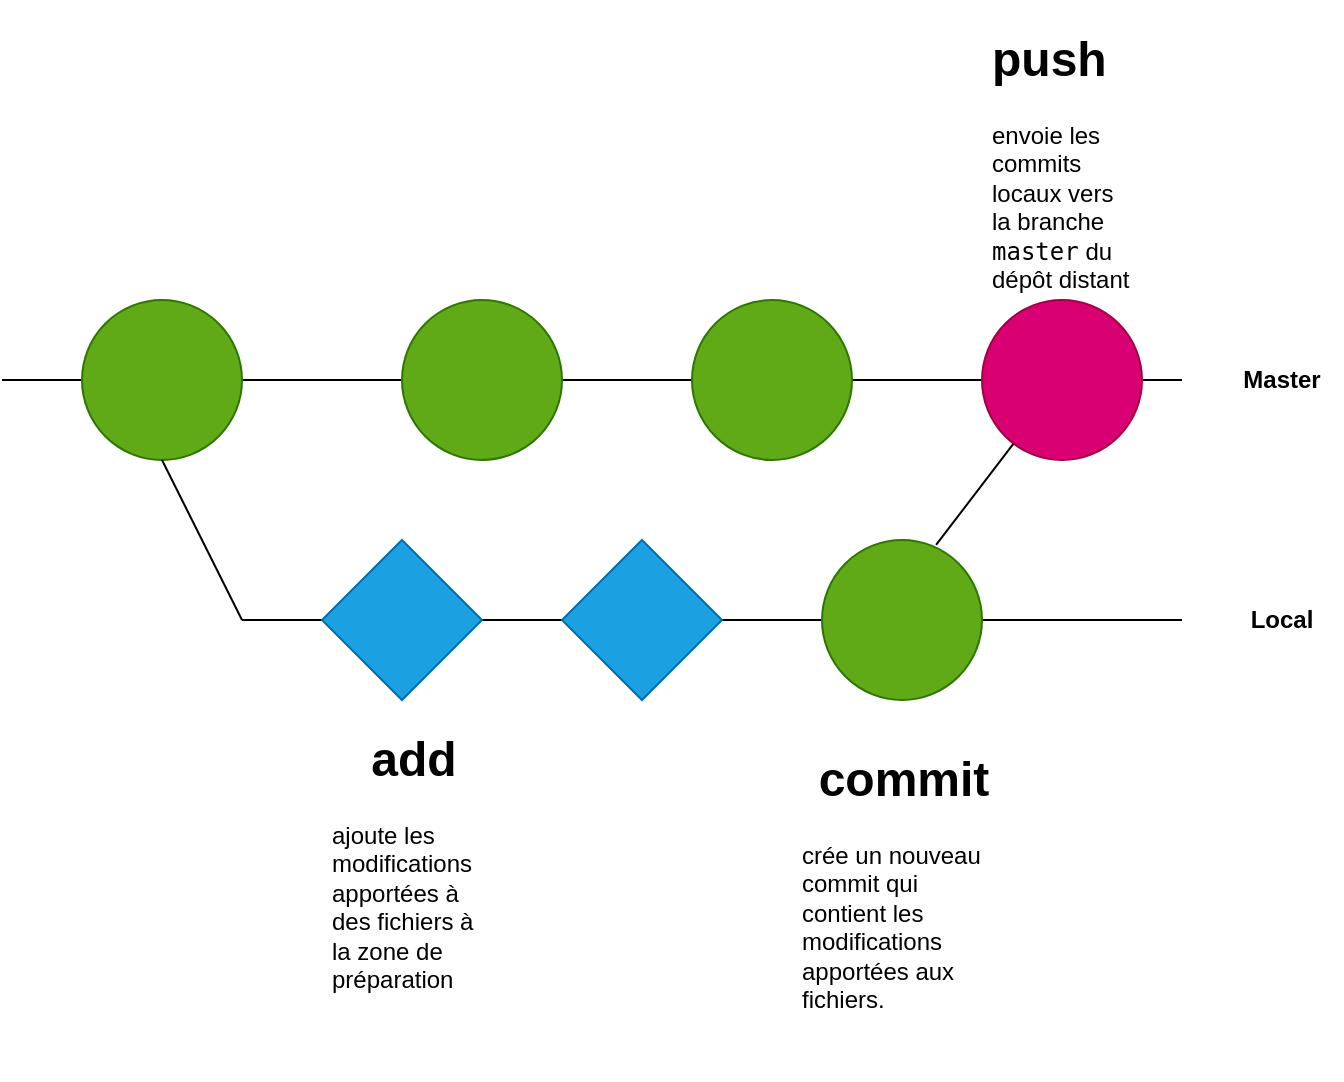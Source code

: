 <mxfile version="20.5.3" type="embed"><diagram id="wkH_lsjn6N1nRvHEFvS2" name="Page-1"><mxGraphModel dx="462" dy="1693" grid="1" gridSize="10" guides="1" tooltips="1" connect="1" arrows="1" fold="1" page="1" pageScale="1" pageWidth="850" pageHeight="1100" math="0" shadow="0"><root><mxCell id="0"/><mxCell id="1" parent="0"/><mxCell id="3" value="" style="endArrow=none;html=1;rounded=0;" parent="1" edge="1"><mxGeometry width="50" height="50" relative="1" as="geometry"><mxPoint y="120" as="sourcePoint"/><mxPoint x="590" y="120" as="targetPoint"/></mxGeometry></mxCell><mxCell id="2" value="" style="ellipse;whiteSpace=wrap;html=1;aspect=fixed;fillColor=#60a917;fontColor=#ffffff;strokeColor=#2D7600;" parent="1" vertex="1"><mxGeometry x="40" y="80" width="80" height="80" as="geometry"/></mxCell><mxCell id="6" value="&lt;b&gt;Master&lt;/b&gt;" style="text;html=1;strokeColor=none;fillColor=none;align=center;verticalAlign=middle;whiteSpace=wrap;rounded=0;" parent="1" vertex="1"><mxGeometry x="610" y="105" width="60" height="30" as="geometry"/></mxCell><mxCell id="10" value="" style="group" parent="1" vertex="1" connectable="0"><mxGeometry x="120" y="240" width="470" as="geometry"/></mxCell><mxCell id="7" value="" style="endArrow=none;html=1;rounded=0;exitX=0.5;exitY=1;exitDx=0;exitDy=0;" parent="10" source="2" edge="1"><mxGeometry width="50" height="50" relative="1" as="geometry"><mxPoint x="13.429" y="60" as="sourcePoint"/><mxPoint as="targetPoint"/></mxGeometry></mxCell><mxCell id="8" value="" style="endArrow=none;html=1;rounded=0;" parent="10" edge="1"><mxGeometry width="50" height="50" relative="1" as="geometry"><mxPoint as="sourcePoint"/><mxPoint x="470.0" as="targetPoint"/></mxGeometry></mxCell><mxCell id="11" value="&lt;b&gt;Local&lt;/b&gt;" style="text;html=1;strokeColor=none;fillColor=none;align=center;verticalAlign=middle;whiteSpace=wrap;rounded=0;" parent="1" vertex="1"><mxGeometry x="610" y="225" width="60" height="30" as="geometry"/></mxCell><mxCell id="12" value="" style="ellipse;whiteSpace=wrap;html=1;aspect=fixed;fillColor=#60a917;fontColor=#ffffff;strokeColor=#2D7600;" parent="1" vertex="1"><mxGeometry x="200" y="80" width="80" height="80" as="geometry"/></mxCell><mxCell id="13" value="" style="rhombus;whiteSpace=wrap;html=1;fillColor=#1ba1e2;fontColor=#ffffff;strokeColor=#006EAF;fontStyle=1" parent="1" vertex="1"><mxGeometry x="160" y="200" width="80" height="80" as="geometry"/></mxCell><mxCell id="15" value="&lt;h1 style=&quot;text-align: center;&quot;&gt;add&lt;/h1&gt;&lt;p&gt;&lt;span style=&quot;&quot;&gt;ajoute les modifications apportées à des fichiers à la zone de préparation&lt;/span&gt;&lt;br&gt;&lt;/p&gt;" style="text;html=1;strokeColor=none;fillColor=none;spacing=5;spacingTop=-20;whiteSpace=wrap;overflow=hidden;rounded=0;" parent="1" vertex="1"><mxGeometry x="160" y="290" width="90" height="140" as="geometry"/></mxCell><mxCell id="16" value="" style="rhombus;whiteSpace=wrap;html=1;fillColor=#1ba1e2;fontColor=#ffffff;strokeColor=#006EAF;" parent="1" vertex="1"><mxGeometry x="280" y="200" width="80" height="80" as="geometry"/></mxCell><mxCell id="18" value="" style="ellipse;whiteSpace=wrap;html=1;aspect=fixed;fillColor=#60a917;fontColor=#ffffff;strokeColor=#2D7600;" parent="1" vertex="1"><mxGeometry x="410" y="200" width="80" height="80" as="geometry"/></mxCell><mxCell id="19" value="&lt;h1 style=&quot;text-align: center;&quot;&gt;commit&lt;/h1&gt;&lt;p&gt;&lt;span style=&quot;&quot;&gt;crée un nouveau commit qui contient les modifications apportées aux fichiers. &lt;/span&gt;&lt;br&gt;&lt;/p&gt;" style="text;html=1;strokeColor=none;fillColor=none;spacing=5;spacingTop=-20;whiteSpace=wrap;overflow=hidden;rounded=0;" parent="1" vertex="1"><mxGeometry x="395" y="300" width="110" height="170" as="geometry"/></mxCell><mxCell id="20" value="" style="ellipse;whiteSpace=wrap;html=1;aspect=fixed;fillColor=#d80073;fontColor=#ffffff;strokeColor=#A50040;" vertex="1" parent="1"><mxGeometry x="490" y="80" width="80" height="80" as="geometry"/></mxCell><mxCell id="23" value="" style="endArrow=none;html=1;rounded=0;exitX=0.713;exitY=0.031;exitDx=0;exitDy=0;exitPerimeter=0;" edge="1" parent="1" source="18" target="20"><mxGeometry width="50" height="50" relative="1" as="geometry"><mxPoint x="530" y="230" as="sourcePoint"/><mxPoint x="580" y="180" as="targetPoint"/></mxGeometry></mxCell><mxCell id="24" value="" style="ellipse;whiteSpace=wrap;html=1;aspect=fixed;fillColor=#60a917;fontColor=#ffffff;strokeColor=#2D7600;" vertex="1" parent="1"><mxGeometry x="345" y="80" width="80" height="80" as="geometry"/></mxCell><mxCell id="25" value="&lt;h1&gt;push&lt;/h1&gt;&lt;p&gt;&lt;span style=&quot;&quot;&gt;envoie les commits locaux vers la branche &lt;/span&gt;&lt;code style=&quot;&quot; spellcheck=&quot;false&quot;&gt;master&lt;/code&gt;&lt;span style=&quot;&quot;&gt; du dépôt distant&lt;/span&gt;&lt;br&gt;&lt;/p&gt;" style="text;html=1;strokeColor=none;fillColor=none;spacing=5;spacingTop=-20;whiteSpace=wrap;overflow=hidden;rounded=0;" vertex="1" parent="1"><mxGeometry x="490" y="-60" width="80" height="140" as="geometry"/></mxCell></root></mxGraphModel></diagram></mxfile>
